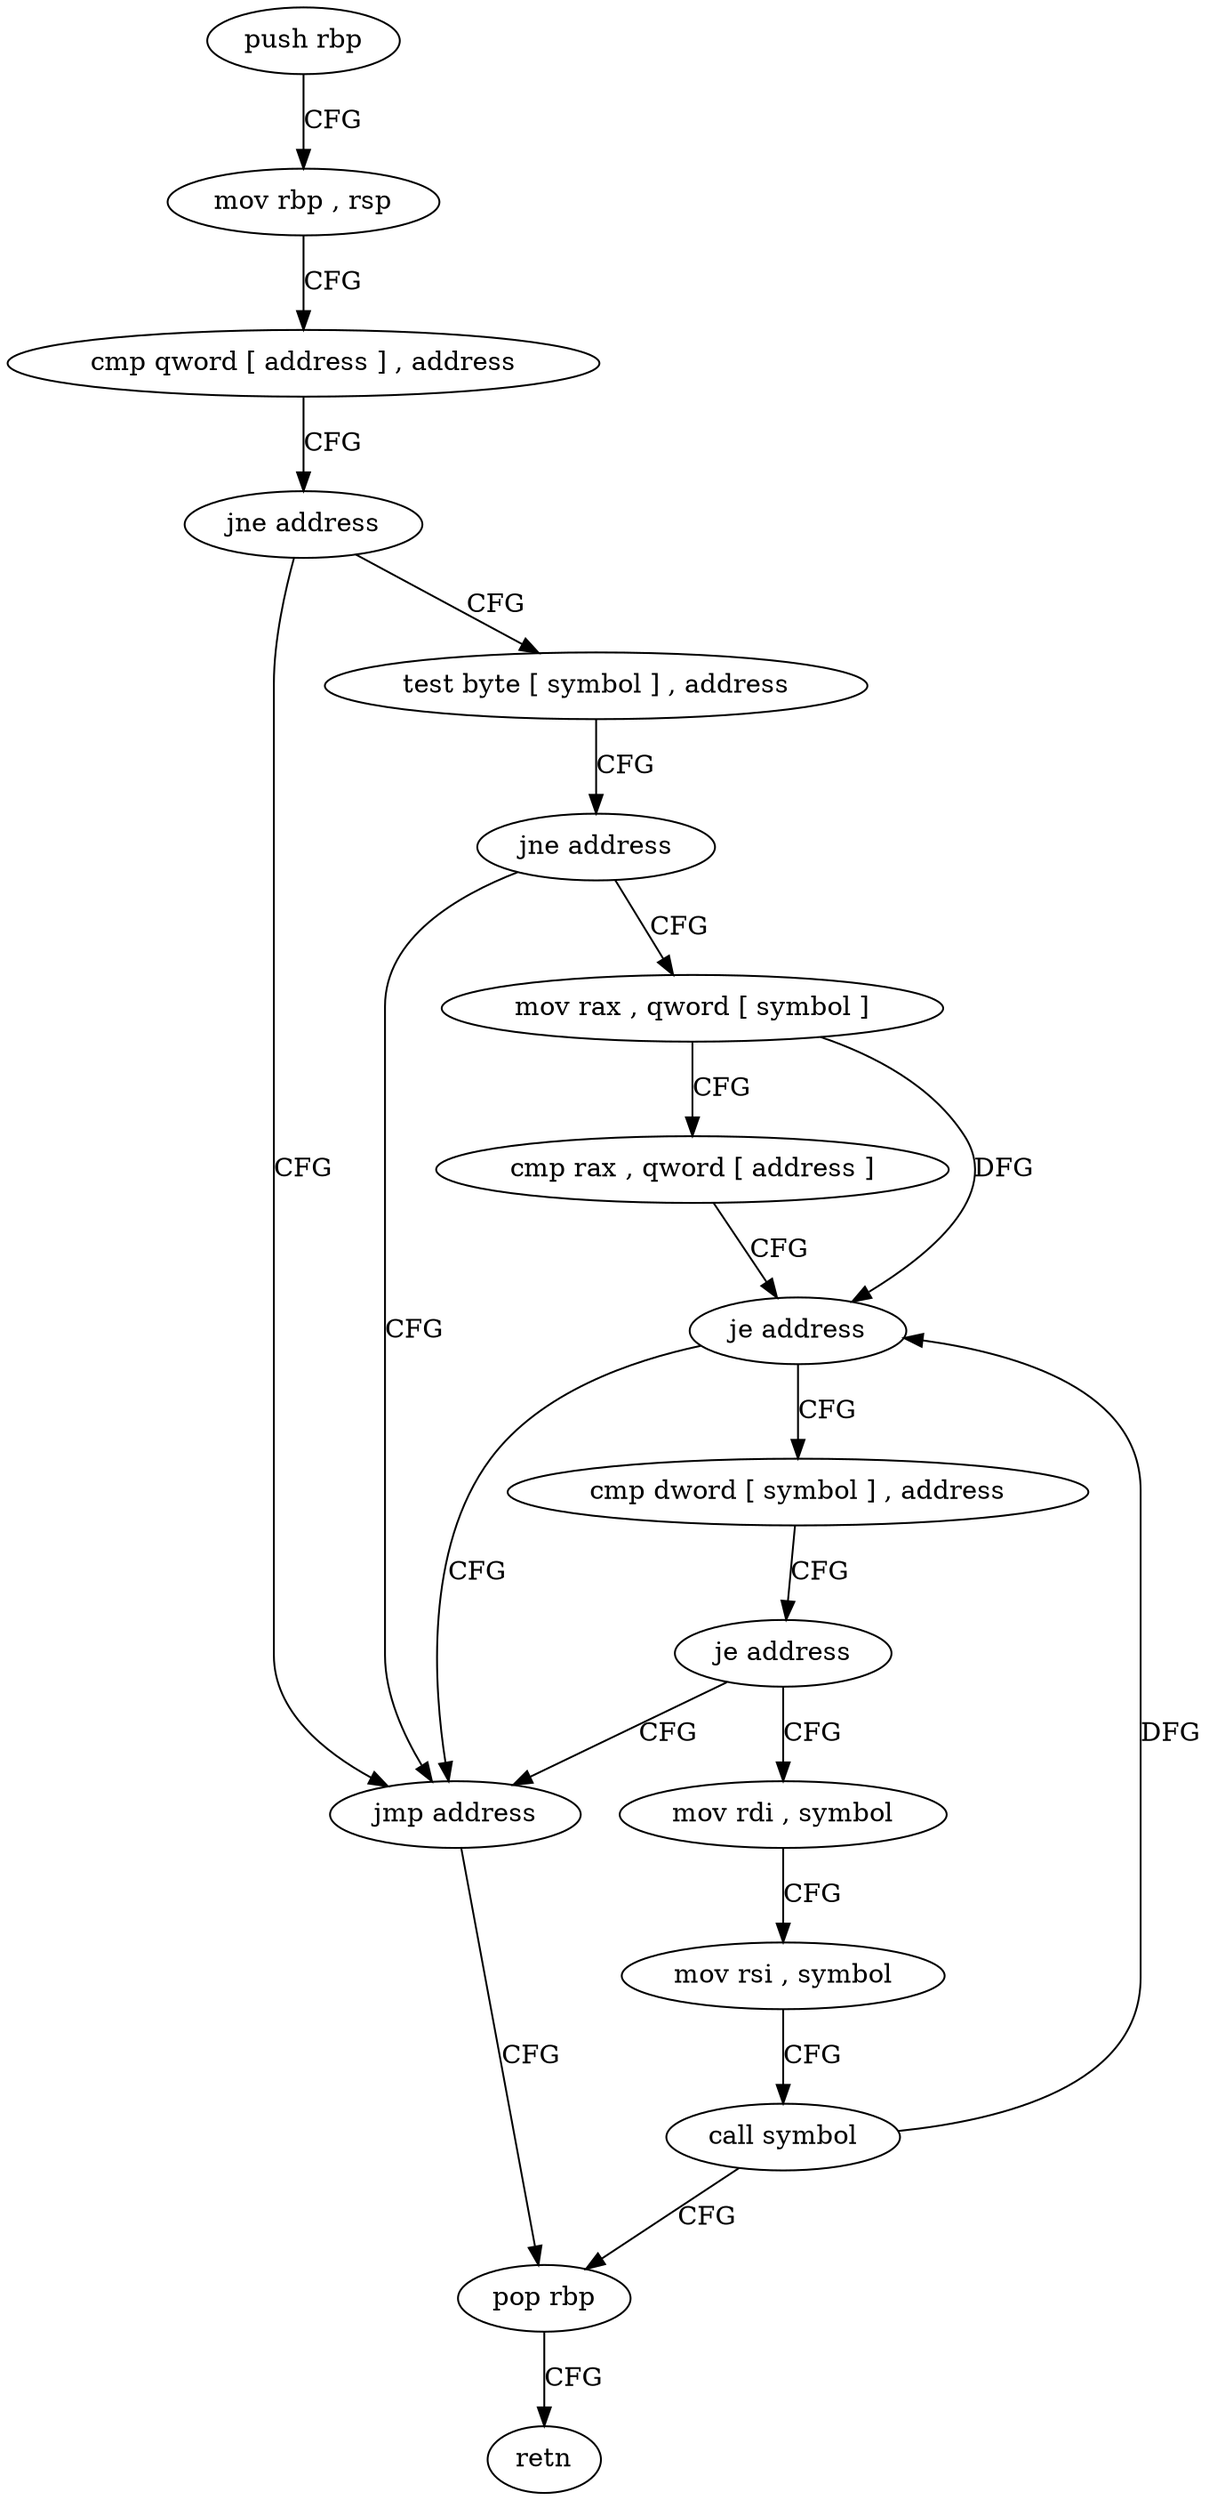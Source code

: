 digraph "func" {
"4212720" [label = "push rbp" ]
"4212721" [label = "mov rbp , rsp" ]
"4212724" [label = "cmp qword [ address ] , address" ]
"4212733" [label = "jne address" ]
"4212789" [label = "jmp address" ]
"4212739" [label = "test byte [ symbol ] , address" ]
"4212819" [label = "pop rbp" ]
"4212747" [label = "jne address" ]
"4212753" [label = "mov rax , qword [ symbol ]" ]
"4212820" [label = "retn" ]
"4212761" [label = "cmp rax , qword [ address ]" ]
"4212769" [label = "je address" ]
"4212775" [label = "cmp dword [ symbol ] , address" ]
"4212783" [label = "je address" ]
"4212794" [label = "mov rdi , symbol" ]
"4212804" [label = "mov rsi , symbol" ]
"4212814" [label = "call symbol" ]
"4212720" -> "4212721" [ label = "CFG" ]
"4212721" -> "4212724" [ label = "CFG" ]
"4212724" -> "4212733" [ label = "CFG" ]
"4212733" -> "4212789" [ label = "CFG" ]
"4212733" -> "4212739" [ label = "CFG" ]
"4212789" -> "4212819" [ label = "CFG" ]
"4212739" -> "4212747" [ label = "CFG" ]
"4212819" -> "4212820" [ label = "CFG" ]
"4212747" -> "4212789" [ label = "CFG" ]
"4212747" -> "4212753" [ label = "CFG" ]
"4212753" -> "4212761" [ label = "CFG" ]
"4212753" -> "4212769" [ label = "DFG" ]
"4212761" -> "4212769" [ label = "CFG" ]
"4212769" -> "4212789" [ label = "CFG" ]
"4212769" -> "4212775" [ label = "CFG" ]
"4212775" -> "4212783" [ label = "CFG" ]
"4212783" -> "4212794" [ label = "CFG" ]
"4212783" -> "4212789" [ label = "CFG" ]
"4212794" -> "4212804" [ label = "CFG" ]
"4212804" -> "4212814" [ label = "CFG" ]
"4212814" -> "4212819" [ label = "CFG" ]
"4212814" -> "4212769" [ label = "DFG" ]
}
